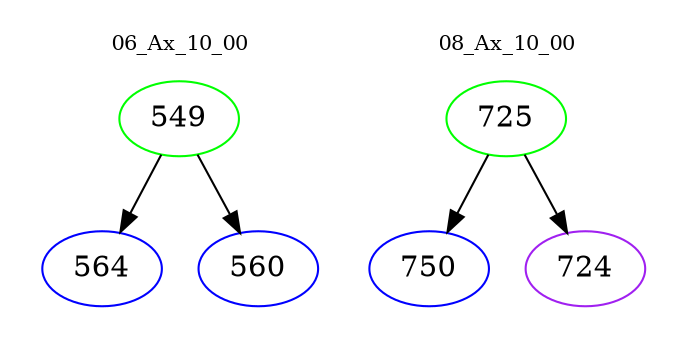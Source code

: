 digraph{
subgraph cluster_0 {
color = white
label = "06_Ax_10_00";
fontsize=10;
T0_549 [label="549", color="green"]
T0_549 -> T0_564 [color="black"]
T0_564 [label="564", color="blue"]
T0_549 -> T0_560 [color="black"]
T0_560 [label="560", color="blue"]
}
subgraph cluster_1 {
color = white
label = "08_Ax_10_00";
fontsize=10;
T1_725 [label="725", color="green"]
T1_725 -> T1_750 [color="black"]
T1_750 [label="750", color="blue"]
T1_725 -> T1_724 [color="black"]
T1_724 [label="724", color="purple"]
}
}
